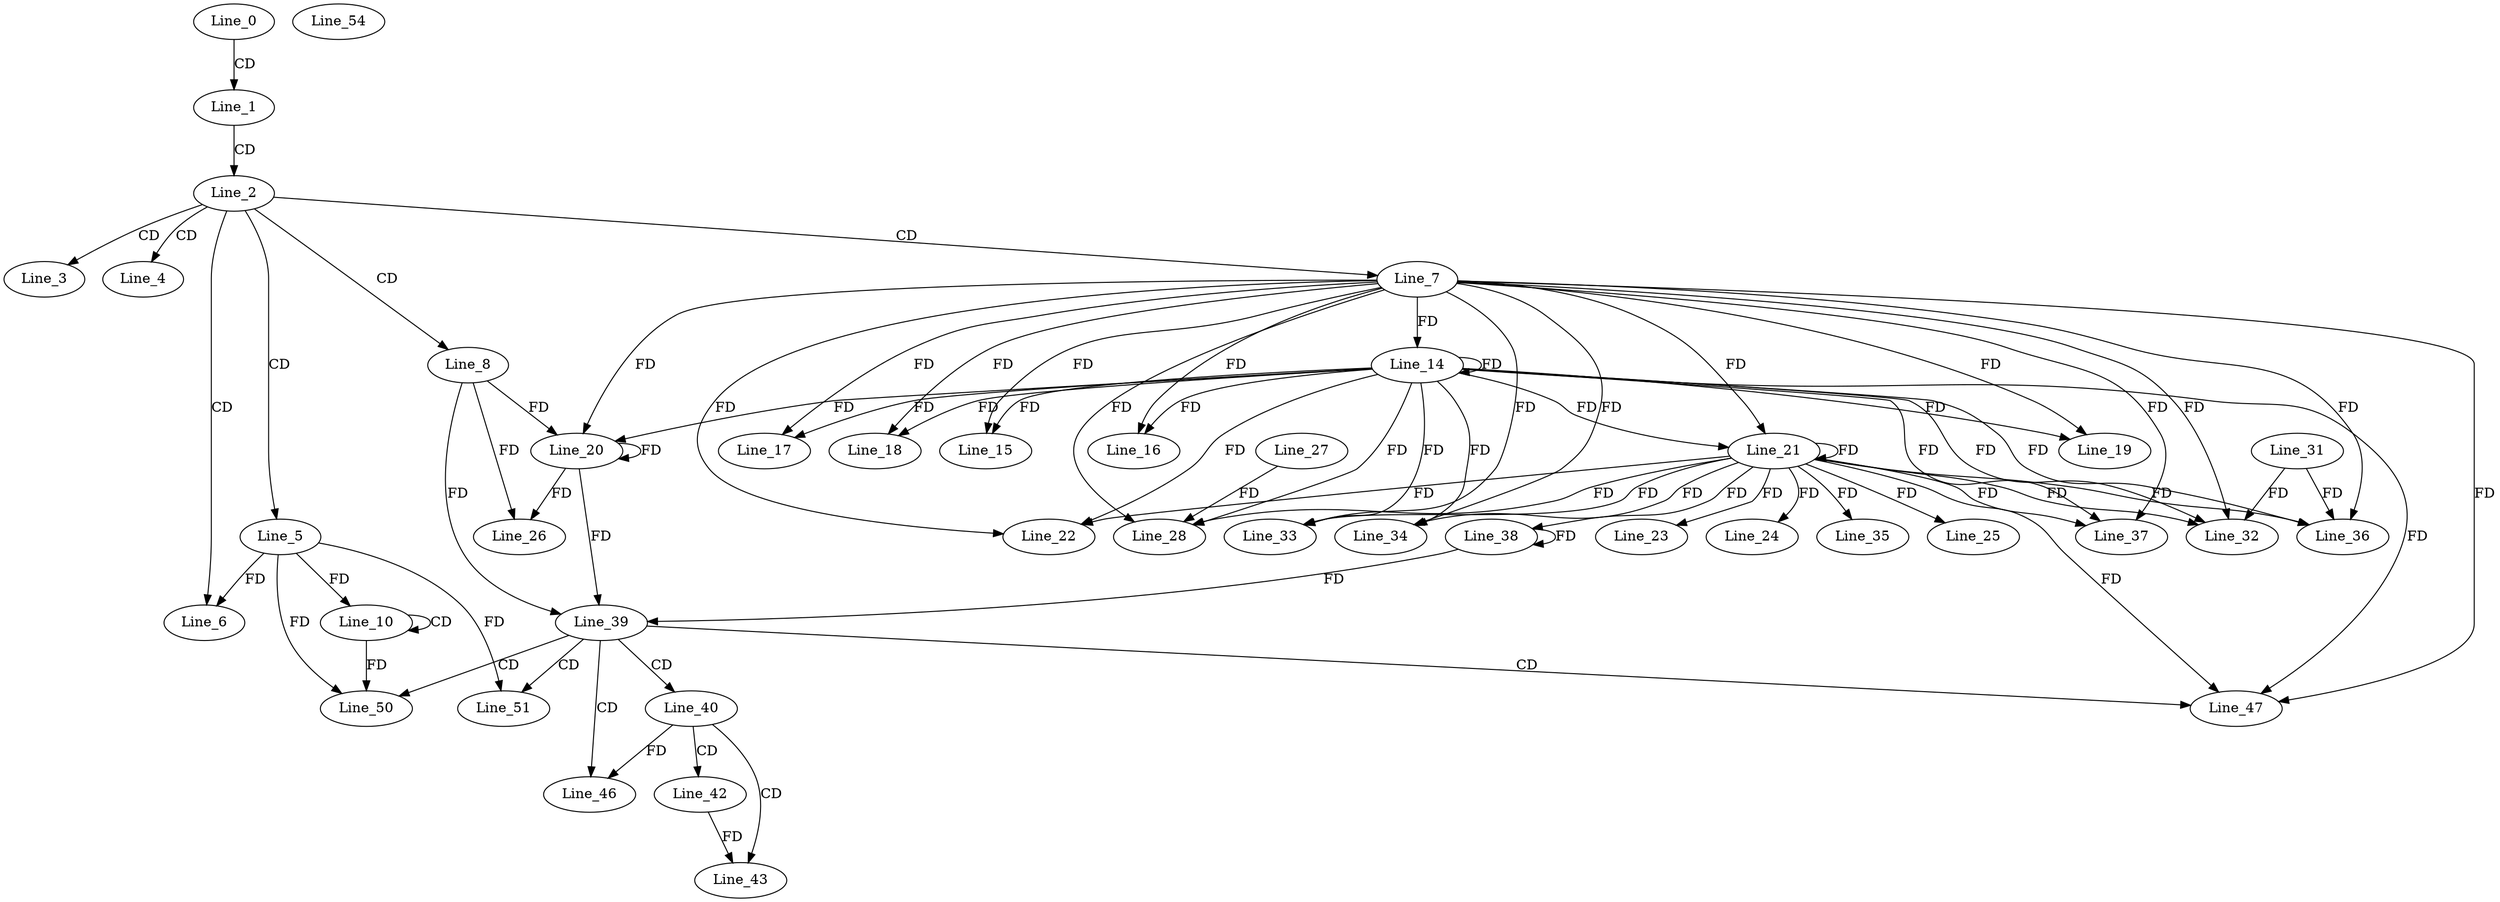 digraph G {
  Line_0;
  Line_1;
  Line_2;
  Line_3;
  Line_4;
  Line_5;
  Line_6;
  Line_7;
  Line_8;
  Line_10;
  Line_10;
  Line_14;
  Line_15;
  Line_16;
  Line_17;
  Line_18;
  Line_19;
  Line_20;
  Line_20;
  Line_20;
  Line_21;
  Line_22;
  Line_23;
  Line_24;
  Line_25;
  Line_26;
  Line_28;
  Line_27;
  Line_28;
  Line_32;
  Line_31;
  Line_32;
  Line_33;
  Line_34;
  Line_35;
  Line_36;
  Line_36;
  Line_37;
  Line_38;
  Line_38;
  Line_38;
  Line_39;
  Line_40;
  Line_40;
  Line_42;
  Line_43;
  Line_46;
  Line_47;
  Line_50;
  Line_51;
  Line_54;
  Line_0 -> Line_1 [ label="CD" ];
  Line_1 -> Line_2 [ label="CD" ];
  Line_2 -> Line_3 [ label="CD" ];
  Line_2 -> Line_4 [ label="CD" ];
  Line_2 -> Line_5 [ label="CD" ];
  Line_2 -> Line_6 [ label="CD" ];
  Line_5 -> Line_6 [ label="FD" ];
  Line_2 -> Line_7 [ label="CD" ];
  Line_2 -> Line_8 [ label="CD" ];
  Line_10 -> Line_10 [ label="CD" ];
  Line_5 -> Line_10 [ label="FD" ];
  Line_7 -> Line_14 [ label="FD" ];
  Line_14 -> Line_14 [ label="FD" ];
  Line_7 -> Line_15 [ label="FD" ];
  Line_14 -> Line_15 [ label="FD" ];
  Line_7 -> Line_16 [ label="FD" ];
  Line_14 -> Line_16 [ label="FD" ];
  Line_7 -> Line_17 [ label="FD" ];
  Line_14 -> Line_17 [ label="FD" ];
  Line_7 -> Line_18 [ label="FD" ];
  Line_14 -> Line_18 [ label="FD" ];
  Line_7 -> Line_19 [ label="FD" ];
  Line_14 -> Line_19 [ label="FD" ];
  Line_8 -> Line_20 [ label="FD" ];
  Line_20 -> Line_20 [ label="FD" ];
  Line_7 -> Line_20 [ label="FD" ];
  Line_14 -> Line_20 [ label="FD" ];
  Line_7 -> Line_21 [ label="FD" ];
  Line_14 -> Line_21 [ label="FD" ];
  Line_21 -> Line_21 [ label="FD" ];
  Line_7 -> Line_22 [ label="FD" ];
  Line_14 -> Line_22 [ label="FD" ];
  Line_21 -> Line_22 [ label="FD" ];
  Line_21 -> Line_23 [ label="FD" ];
  Line_21 -> Line_24 [ label="FD" ];
  Line_21 -> Line_25 [ label="FD" ];
  Line_8 -> Line_26 [ label="FD" ];
  Line_20 -> Line_26 [ label="FD" ];
  Line_7 -> Line_28 [ label="FD" ];
  Line_14 -> Line_28 [ label="FD" ];
  Line_21 -> Line_28 [ label="FD" ];
  Line_27 -> Line_28 [ label="FD" ];
  Line_7 -> Line_32 [ label="FD" ];
  Line_14 -> Line_32 [ label="FD" ];
  Line_21 -> Line_32 [ label="FD" ];
  Line_31 -> Line_32 [ label="FD" ];
  Line_7 -> Line_33 [ label="FD" ];
  Line_14 -> Line_33 [ label="FD" ];
  Line_21 -> Line_33 [ label="FD" ];
  Line_7 -> Line_34 [ label="FD" ];
  Line_14 -> Line_34 [ label="FD" ];
  Line_21 -> Line_34 [ label="FD" ];
  Line_21 -> Line_35 [ label="FD" ];
  Line_7 -> Line_36 [ label="FD" ];
  Line_14 -> Line_36 [ label="FD" ];
  Line_21 -> Line_36 [ label="FD" ];
  Line_31 -> Line_36 [ label="FD" ];
  Line_7 -> Line_37 [ label="FD" ];
  Line_14 -> Line_37 [ label="FD" ];
  Line_21 -> Line_37 [ label="FD" ];
  Line_38 -> Line_38 [ label="FD" ];
  Line_21 -> Line_38 [ label="FD" ];
  Line_8 -> Line_39 [ label="FD" ];
  Line_20 -> Line_39 [ label="FD" ];
  Line_38 -> Line_39 [ label="FD" ];
  Line_39 -> Line_40 [ label="CD" ];
  Line_40 -> Line_42 [ label="CD" ];
  Line_40 -> Line_43 [ label="CD" ];
  Line_42 -> Line_43 [ label="FD" ];
  Line_39 -> Line_46 [ label="CD" ];
  Line_40 -> Line_46 [ label="FD" ];
  Line_39 -> Line_47 [ label="CD" ];
  Line_7 -> Line_47 [ label="FD" ];
  Line_14 -> Line_47 [ label="FD" ];
  Line_21 -> Line_47 [ label="FD" ];
  Line_39 -> Line_50 [ label="CD" ];
  Line_5 -> Line_50 [ label="FD" ];
  Line_10 -> Line_50 [ label="FD" ];
  Line_39 -> Line_51 [ label="CD" ];
  Line_5 -> Line_51 [ label="FD" ];
}

